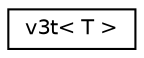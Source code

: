 digraph "Graphical Class Hierarchy"
{
  edge [fontname="Helvetica",fontsize="10",labelfontname="Helvetica",labelfontsize="10"];
  node [fontname="Helvetica",fontsize="10",shape=record];
  rankdir="LR";
  Node1 [label="v3t\< T \>",height=0.2,width=0.4,color="black", fillcolor="white", style="filled",URL="$classv3t.html"];
}
